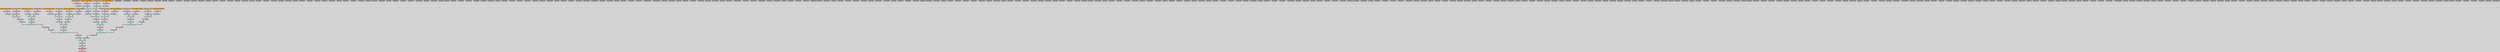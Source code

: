digraph {
graph [bgcolor=lightgray];
 node [style=filled, fontname="times-bold", penwidth=2];
 edge [penwidth=4]; 
 splines=ortho;
LS_w32_c0_r0_memport_Load_6 [shape="rectangle" width=0.5 fontsize=12 fillcolor="#D2B48C" pos="0,2.4!"]
LS_w32_c0_r0_memport_Load_6 -> LS_w32_c0_r0_memport_outPinA
LS_w32_c0_r0_memport_inPinA [shape="oval" width=0.1 fontsize=10 fillcolor="#A9A9A9" pos="0,4.8!"]
LS_w32_c0_r3_memport_inPinA [shape="oval" width=0.1 fontsize=10 fillcolor="#A9A9A9" pos="0,28.2!"]
pe_w32_c1_r2_alu_inPinB [shape="oval" width=0.1 fontsize=10 fillcolor="#A9A9A9" pos="7.5,18!"]
pe_w32_c7_r4_alu_inPinB [shape="oval" width=0.1 fontsize=10 fillcolor="#ADD8E6" pos="43.5,33.6!"]
pe_w32_c7_r4_alu_outPinA [shape="oval" width=0.1 fontsize=10 fillcolor="#FFB6C1" pos="42,31.2!"]
pe_w32_c1_r2_alu_outPinA [shape="oval" width=0.1 fontsize=10 fillcolor="#A9A9A9" pos="6,15.6!"]
pe_w32_c7_r5_const [shape="rectangle" width=0.5 fontsize=12 fillcolor="#A9A9A9" pos="42,43.8!"]
pe_w32_c7_r5_const_outPinA [shape="oval" width=0.1 fontsize=10 fillcolor="#A9A9A9" pos="42,42.6!"]
pe_w32_c7_r5_alu [shape="rectangle" width=0.5 fontsize=12 fillcolor="#A9A9A9" pos="42,40.2!"]
pe_w32_c7_r5_alu_inPinA [shape="oval" width=0.1 fontsize=10 fillcolor="#A9A9A9" pos="40.5,41.4!"]
pe_w32_c7_r5_alu_inPinB [shape="oval" width=0.1 fontsize=10 fillcolor="#A9A9A9" pos="43.5,41.4!"]
pe_w32_c7_r5_alu_outPinA [shape="oval" width=0.1 fontsize=10 fillcolor="#A9A9A9" pos="42,39!"]
pe_w32_c7_r6_const [shape="rectangle" width=0.5 fontsize=12 fillcolor="#A9A9A9" pos="42,51.6!"]
pe_w32_c7_r6_const_outPinA [shape="oval" width=0.1 fontsize=10 fillcolor="#A9A9A9" pos="42,50.4!"]
pe_w32_c7_r6_alu [shape="rectangle" width=0.5 fontsize=12 fillcolor="#A9A9A9" pos="42,48!"]
pe_w32_c7_r6_alu_inPinA [shape="oval" width=0.1 fontsize=10 fillcolor="#A9A9A9" pos="40.5,49.2!"]
pe_w32_c7_r6_alu_inPinB [shape="oval" width=0.1 fontsize=10 fillcolor="#A9A9A9" pos="43.5,49.2!"]
pe_w32_c7_r6_alu_outPinA [shape="oval" width=0.1 fontsize=10 fillcolor="#A9A9A9" pos="42,46.8!"]
pe_w32_c7_r7_const [shape="rectangle" width=0.5 fontsize=12 fillcolor="#A9A9A9" pos="42,59.4!"]
pe_w32_c7_r7_const_outPinA [shape="oval" width=0.1 fontsize=10 fillcolor="#A9A9A9" pos="42,58.2!"]
pe_w32_c7_r7_alu [shape="rectangle" width=0.5 fontsize=12 fillcolor="#A9A9A9" pos="42,55.8!"]
pe_w32_c7_r7_alu_inPinA [shape="oval" width=0.1 fontsize=10 fillcolor="#A9A9A9" pos="40.5,57!"]
pe_w32_c7_r7_alu_inPinB [shape="oval" width=0.1 fontsize=10 fillcolor="#A9A9A9" pos="43.5,57!"]
pe_w32_c7_r7_alu_outPinA [shape="oval" width=0.1 fontsize=10 fillcolor="#A9A9A9" pos="42,54.6!"]
pe_w32_c8_r0_const [shape="rectangle" width=0.5 fontsize=12 fillcolor="#A9A9A9" pos="48,4.8!"]
pe_w32_c8_r0_const_outPinA [shape="oval" width=0.1 fontsize=10 fillcolor="#A9A9A9" pos="48,3.6!"]
pe_w32_c8_r0_alu [shape="rectangle" width=0.5 fontsize=12 fillcolor="#A9A9A9" pos="48,1.2!"]
pe_w32_c8_r0_alu_inPinA [shape="oval" width=0.1 fontsize=10 fillcolor="#A9A9A9" pos="46.5,2.4!"]
pe_w32_c8_r0_alu_inPinB [shape="oval" width=0.1 fontsize=10 fillcolor="#A9A9A9" pos="49.5,2.4!"]
pe_w32_c8_r0_alu_outPinA [shape="oval" width=0.1 fontsize=10 fillcolor="#A9A9A9" pos="48,0!"]
pe_w32_c8_r1_const_Const_31_float32_3_00 [shape="rectangle" width=0.5 fontsize=12 fillcolor="#FFA500" pos="48,12.6!"]
pe_w32_c8_r1_const_Const_31_float32_3_00 -> pe_w32_c8_r1_const_outPinA
pe_w32_c8_r1_const_outPinA [shape="oval" width=0.1 fontsize=10 fillcolor="#FFB6C1" pos="48,11.4!"]
pe_w32_c8_r1_alu_FMUL_9 [shape="rectangle" width=0.5 fontsize=12 fillcolor="#AFEEEE" pos="48,9!"]
pe_w32_c8_r1_alu_FMUL_9 -> pe_w32_c8_r1_alu_outPinA
pe_w32_c8_r1_alu_inPinA -> pe_w32_c8_r1_alu_FMUL_9
pe_w32_c8_r1_alu_inPinB -> pe_w32_c8_r1_alu_FMUL_9
pe_w32_c8_r1_alu_inPinA [shape="oval" width=0.1 fontsize=10 fillcolor="#ADD8E6" pos="46.5,10.2!"]
pe_w32_c8_r1_alu_inPinB [shape="oval" width=0.1 fontsize=10 fillcolor="#ADD8E6" pos="49.5,10.2!"]
pe_w32_c8_r1_alu_outPinA [shape="oval" width=0.1 fontsize=10 fillcolor="#FFB6C1" pos="48,7.8!"]
LS_w32_c0_r3_memport_outPinA [shape="oval" width=0.1 fontsize=10 fillcolor="#FFB6C1" pos="0,23.4!"]
pe_w32_c8_r2_const [shape="rectangle" width=0.5 fontsize=12 fillcolor="#A9A9A9" pos="48,20.4!"]
pe_w32_c8_r2_const_outPinA [shape="oval" width=0.1 fontsize=10 fillcolor="#A9A9A9" pos="48,19.2!"]
pe_w32_c8_r2_alu [shape="rectangle" width=0.5 fontsize=12 fillcolor="#A9A9A9" pos="48,16.8!"]
pe_w32_c8_r2_alu_inPinA [shape="oval" width=0.1 fontsize=10 fillcolor="#A9A9A9" pos="46.5,18!"]
pe_w32_c8_r2_alu_inPinB [shape="oval" width=0.1 fontsize=10 fillcolor="#A9A9A9" pos="49.5,18!"]
pe_w32_c8_r2_alu_outPinA [shape="oval" width=0.1 fontsize=10 fillcolor="#A9A9A9" pos="48,15.6!"]
pe_w32_c8_r3_const_Const_33_float32_17_00 [shape="rectangle" width=0.5 fontsize=12 fillcolor="#FFA500" pos="48,28.2!"]
pe_w32_c8_r3_const_Const_33_float32_17_00 -> pe_w32_c8_r3_const_outPinA
pe_w32_c8_r3_const_outPinA [shape="oval" width=0.1 fontsize=10 fillcolor="#FFB6C1" pos="48,27!"]
pe_w32_c8_r3_alu_FMUL_16 [shape="rectangle" width=0.5 fontsize=12 fillcolor="#AFEEEE" pos="48,24.6!"]
pe_w32_c8_r3_alu_FMUL_16 -> pe_w32_c8_r3_alu_outPinA
pe_w32_c8_r3_alu_inPinA -> pe_w32_c8_r3_alu_FMUL_16
pe_w32_c8_r3_alu_inPinB -> pe_w32_c8_r3_alu_FMUL_16
pe_w32_c8_r3_alu_inPinA [shape="oval" width=0.1 fontsize=10 fillcolor="#ADD8E6" pos="46.5,25.8!"]
pe_w32_c8_r3_alu_inPinB [shape="oval" width=0.1 fontsize=10 fillcolor="#ADD8E6" pos="49.5,25.8!"]
pe_w32_c8_r3_alu_outPinA [shape="oval" width=0.1 fontsize=10 fillcolor="#FFB6C1" pos="48,23.4!"]
pe_w32_c1_r3_const [shape="rectangle" width=0.5 fontsize=12 fillcolor="#A9A9A9" pos="6,28.2!"]
pe_w32_c8_r4_const [shape="rectangle" width=0.5 fontsize=12 fillcolor="#A9A9A9" pos="48,36!"]
pe_w32_c8_r4_const_outPinA [shape="oval" width=0.1 fontsize=10 fillcolor="#A9A9A9" pos="48,34.8!"]
pe_w32_c8_r4_alu [shape="rectangle" width=0.5 fontsize=12 fillcolor="#A9A9A9" pos="48,32.4!"]
pe_w32_c8_r4_alu_inPinA [shape="oval" width=0.1 fontsize=10 fillcolor="#A9A9A9" pos="46.5,33.6!"]
pe_w32_c8_r4_alu_inPinB [shape="oval" width=0.1 fontsize=10 fillcolor="#A9A9A9" pos="49.5,33.6!"]
pe_w32_c8_r4_alu_outPinA [shape="oval" width=0.1 fontsize=10 fillcolor="#A9A9A9" pos="48,31.2!"]
pe_w32_c1_r3_const_outPinA [shape="oval" width=0.1 fontsize=10 fillcolor="#A9A9A9" pos="6,27!"]
pe_w32_c8_r5_const [shape="rectangle" width=0.5 fontsize=12 fillcolor="#A9A9A9" pos="48,43.8!"]
pe_w32_c8_r5_const_outPinA [shape="oval" width=0.1 fontsize=10 fillcolor="#A9A9A9" pos="48,42.6!"]
pe_w32_c1_r3_alu [shape="rectangle" width=0.5 fontsize=12 fillcolor="#A9A9A9" pos="6,24.6!"]
pe_w32_c8_r5_alu [shape="rectangle" width=0.5 fontsize=12 fillcolor="#A9A9A9" pos="48,40.2!"]
pe_w32_c8_r5_alu_inPinA [shape="oval" width=0.1 fontsize=10 fillcolor="#A9A9A9" pos="46.5,41.4!"]
pe_w32_c8_r5_alu_inPinB [shape="oval" width=0.1 fontsize=10 fillcolor="#A9A9A9" pos="49.5,41.4!"]
pe_w32_c8_r5_alu_outPinA [shape="oval" width=0.1 fontsize=10 fillcolor="#A9A9A9" pos="48,39!"]
pe_w32_c1_r3_alu_inPinA [shape="oval" width=0.1 fontsize=10 fillcolor="#A9A9A9" pos="4.5,25.8!"]
pe_w32_c8_r6_const [shape="rectangle" width=0.5 fontsize=12 fillcolor="#A9A9A9" pos="48,51.6!"]
pe_w32_c8_r6_const_outPinA [shape="oval" width=0.1 fontsize=10 fillcolor="#A9A9A9" pos="48,50.4!"]
pe_w32_c8_r6_alu [shape="rectangle" width=0.5 fontsize=12 fillcolor="#A9A9A9" pos="48,48!"]
pe_w32_c8_r6_alu_inPinA [shape="oval" width=0.1 fontsize=10 fillcolor="#A9A9A9" pos="46.5,49.2!"]
pe_w32_c1_r3_alu_inPinB [shape="oval" width=0.1 fontsize=10 fillcolor="#A9A9A9" pos="7.5,25.8!"]
pe_w32_c8_r6_alu_inPinB [shape="oval" width=0.1 fontsize=10 fillcolor="#A9A9A9" pos="49.5,49.2!"]
pe_w32_c8_r6_alu_outPinA [shape="oval" width=0.1 fontsize=10 fillcolor="#A9A9A9" pos="48,46.8!"]
pe_w32_c1_r3_alu_outPinA [shape="oval" width=0.1 fontsize=10 fillcolor="#A9A9A9" pos="6,23.4!"]
pe_w32_c8_r7_const [shape="rectangle" width=0.5 fontsize=12 fillcolor="#A9A9A9" pos="48,59.4!"]
pe_w32_c8_r7_const_outPinA [shape="oval" width=0.1 fontsize=10 fillcolor="#A9A9A9" pos="48,58.2!"]
pe_w32_c8_r7_alu [shape="rectangle" width=0.5 fontsize=12 fillcolor="#A9A9A9" pos="48,55.8!"]
pe_w32_c8_r7_alu_inPinA [shape="oval" width=0.1 fontsize=10 fillcolor="#A9A9A9" pos="46.5,57!"]
pe_w32_c8_r7_alu_inPinB [shape="oval" width=0.1 fontsize=10 fillcolor="#A9A9A9" pos="49.5,57!"]
pe_w32_c8_r7_alu_outPinA [shape="oval" width=0.1 fontsize=10 fillcolor="#A9A9A9" pos="48,54.6!"]
LS_w32_c0_r4_memport [shape="rectangle" width=0.5 fontsize=12 fillcolor="#A9A9A9" pos="0,33.6!"]
LS_w32_c0_r4_memport_inPinA [shape="oval" width=0.1 fontsize=10 fillcolor="#A9A9A9" pos="0,36!"]
pe_w32_c1_r4_const [shape="rectangle" width=0.5 fontsize=12 fillcolor="#A9A9A9" pos="6,36!"]
pe_w32_c1_r4_const_outPinA [shape="oval" width=0.1 fontsize=10 fillcolor="#A9A9A9" pos="6,34.8!"]
pe_w32_c1_r4_alu [shape="rectangle" width=0.5 fontsize=12 fillcolor="#A9A9A9" pos="6,32.4!"]
pe_w32_c1_r4_alu_inPinA [shape="oval" width=0.1 fontsize=10 fillcolor="#A9A9A9" pos="4.5,33.6!"]
pe_w32_c1_r4_alu_inPinB [shape="oval" width=0.1 fontsize=10 fillcolor="#A9A9A9" pos="7.5,33.6!"]
pe_w32_c1_r4_alu_outPinA [shape="oval" width=0.1 fontsize=10 fillcolor="#A9A9A9" pos="6,31.2!"]
LS_w32_c0_r4_memport_outPinA [shape="oval" width=0.1 fontsize=10 fillcolor="#A9A9A9" pos="0,31.2!"]
LS_w32_c0_r5_memport_Load_5 [shape="rectangle" width=0.5 fontsize=12 fillcolor="#D2B48C" pos="0,41.4!"]
LS_w32_c0_r5_memport_Load_5 -> LS_w32_c0_r5_memport_outPinA
pe_w32_c1_r5_const_Const_30_float32_11_00 [shape="rectangle" width=0.5 fontsize=12 fillcolor="#FFA500" pos="6,43.8!"]
pe_w32_c1_r5_const_Const_30_float32_11_00 -> pe_w32_c1_r5_const_outPinA
pe_w32_c1_r5_const_outPinA [shape="oval" width=0.1 fontsize=10 fillcolor="#FFB6C1" pos="6,42.6!"]
pe_w32_c1_r5_alu_FMUL_13 [shape="rectangle" width=0.5 fontsize=12 fillcolor="#AFEEEE" pos="6,40.2!"]
pe_w32_c1_r5_alu_FMUL_13 -> pe_w32_c1_r5_alu_outPinA
pe_w32_c1_r5_alu_inPinA -> pe_w32_c1_r5_alu_FMUL_13
pe_w32_c1_r5_alu_inPinB -> pe_w32_c1_r5_alu_FMUL_13
pe_w32_c1_r5_alu_inPinA [shape="oval" width=0.1 fontsize=10 fillcolor="#ADD8E6" pos="4.5,41.4!"]
pe_w32_c1_r5_alu_inPinB [shape="oval" width=0.1 fontsize=10 fillcolor="#ADD8E6" pos="7.5,41.4!"]
pe_w32_c1_r5_alu_outPinA [shape="oval" width=0.1 fontsize=10 fillcolor="#FFB6C1" pos="6,39!"]
LS_w32_c0_r5_memport_inPinA [shape="oval" width=0.1 fontsize=10 fillcolor="#A9A9A9" pos="0,43.8!"]
pe_w32_c1_r6_const [shape="rectangle" width=0.5 fontsize=12 fillcolor="#A9A9A9" pos="6,51.6!"]
pe_w32_c1_r6_const_outPinA [shape="oval" width=0.1 fontsize=10 fillcolor="#A9A9A9" pos="6,50.4!"]
LS_w32_c0_r5_memport_outPinA [shape="oval" width=0.1 fontsize=10 fillcolor="#FFB6C1" pos="0,39!"]
pe_w32_c1_r6_alu [shape="rectangle" width=0.5 fontsize=12 fillcolor="#A9A9A9" pos="6,48!"]
pe_w32_c1_r6_alu_inPinA [shape="oval" width=0.1 fontsize=10 fillcolor="#A9A9A9" pos="4.5,49.2!"]
pe_w32_c1_r6_alu_inPinB [shape="oval" width=0.1 fontsize=10 fillcolor="#A9A9A9" pos="7.5,49.2!"]
pe_w32_c1_r6_alu_outPinA [shape="oval" width=0.1 fontsize=10 fillcolor="#A9A9A9" pos="6,46.8!"]
LS_w32_c0_r6_memport_Load_2 [shape="rectangle" width=0.5 fontsize=12 fillcolor="#D2B48C" pos="0,49.2!"]
LS_w32_c0_r6_memport_Load_2 -> LS_w32_c0_r6_memport_outPinA
pe_w32_c1_r7_const [shape="rectangle" width=0.5 fontsize=12 fillcolor="#A9A9A9" pos="6,59.4!"]
pe_w32_c1_r7_const_outPinA [shape="oval" width=0.1 fontsize=10 fillcolor="#A9A9A9" pos="6,58.2!"]
pe_w32_c1_r7_alu [shape="rectangle" width=0.5 fontsize=12 fillcolor="#A9A9A9" pos="6,55.8!"]
pe_w32_c1_r7_alu_inPinA [shape="oval" width=0.1 fontsize=10 fillcolor="#A9A9A9" pos="4.5,57!"]
LS_w32_c0_r6_memport_inPinA [shape="oval" width=0.1 fontsize=10 fillcolor="#A9A9A9" pos="0,51.6!"]
pe_w32_c1_r7_alu_inPinB [shape="oval" width=0.1 fontsize=10 fillcolor="#A9A9A9" pos="7.5,57!"]
pe_w32_c1_r7_alu_outPinA [shape="oval" width=0.1 fontsize=10 fillcolor="#A9A9A9" pos="6,54.6!"]
LS_w32_c0_r0_memport_outPinA [shape="oval" width=0.1 fontsize=10 fillcolor="#FFB6C1" pos="0,0!"]
LS_w32_c0_r6_memport_outPinA [shape="oval" width=0.1 fontsize=10 fillcolor="#FFB6C1" pos="0,46.8!"]
pe_w32_c2_r0_const_Const_29_float32_9_00 [shape="rectangle" width=0.5 fontsize=12 fillcolor="#FFA500" pos="12,4.8!"]
pe_w32_c2_r0_const_Const_29_float32_9_00 -> pe_w32_c2_r0_const_outPinA
pe_w32_c2_r0_const_outPinA [shape="oval" width=0.1 fontsize=10 fillcolor="#FFB6C1" pos="12,3.6!"]
pe_w32_c2_r0_alu_FMUL_12 [shape="rectangle" width=0.5 fontsize=12 fillcolor="#AFEEEE" pos="12,1.2!"]
pe_w32_c2_r0_alu_FMUL_12 -> pe_w32_c2_r0_alu_outPinA
pe_w32_c2_r0_alu_inPinA -> pe_w32_c2_r0_alu_FMUL_12
pe_w32_c2_r0_alu_inPinB -> pe_w32_c2_r0_alu_FMUL_12
pe_w32_c2_r0_alu_inPinA [shape="oval" width=0.1 fontsize=10 fillcolor="#ADD8E6" pos="10.5,2.4!"]
pe_w32_c2_r0_alu_inPinB [shape="oval" width=0.1 fontsize=10 fillcolor="#ADD8E6" pos="13.5,2.4!"]
pe_w32_c2_r0_alu_outPinA [shape="oval" width=0.1 fontsize=10 fillcolor="#FFB6C1" pos="12,0!"]
LS_w32_c0_r7_memport_Load_0 [shape="rectangle" width=0.5 fontsize=12 fillcolor="#D2B48C" pos="0,57!"]
LS_w32_c0_r7_memport_Load_0 -> LS_w32_c0_r7_memport_outPinA
LS_w32_c0_r7_memport_inPinA [shape="oval" width=0.1 fontsize=10 fillcolor="#A9A9A9" pos="0,59.4!"]
pe_w32_c2_r1_const [shape="rectangle" width=0.5 fontsize=12 fillcolor="#A9A9A9" pos="12,12.6!"]
pe_w32_c2_r1_const_outPinA [shape="oval" width=0.1 fontsize=10 fillcolor="#A9A9A9" pos="12,11.4!"]
pe_w32_c2_r1_alu [shape="rectangle" width=0.5 fontsize=12 fillcolor="#A9A9A9" pos="12,9!"]
pe_w32_c2_r1_alu_inPinA [shape="oval" width=0.1 fontsize=10 fillcolor="#A9A9A9" pos="10.5,10.2!"]
pe_w32_c2_r1_alu_inPinB [shape="oval" width=0.1 fontsize=10 fillcolor="#A9A9A9" pos="13.5,10.2!"]
pe_w32_c2_r1_alu_outPinA [shape="oval" width=0.1 fontsize=10 fillcolor="#A9A9A9" pos="12,7.8!"]
LS_w32_c0_r7_memport_outPinA [shape="oval" width=0.1 fontsize=10 fillcolor="#FFB6C1" pos="0,54.6!"]
LS_w32_c9_r0_mem [shape="rectangle" width=0.5 fontsize=12 fillcolor="#A9A9A9" pos="54,2.4!"]
pe_w32_c2_r2_const [shape="rectangle" width=0.5 fontsize=12 fillcolor="#A9A9A9" pos="12,20.4!"]
pe_w32_c2_r2_const_outPinA [shape="oval" width=0.1 fontsize=10 fillcolor="#A9A9A9" pos="12,19.2!"]
pe_w32_c2_r2_alu [shape="rectangle" width=0.5 fontsize=12 fillcolor="#A9A9A9" pos="12,16.8!"]
pe_w32_c2_r2_alu_inPinA [shape="oval" width=0.1 fontsize=10 fillcolor="#A9A9A9" pos="10.5,18!"]
pe_w32_c2_r2_alu_inPinB [shape="oval" width=0.1 fontsize=10 fillcolor="#A9A9A9" pos="13.5,18!"]
pe_w32_c2_r2_alu_outPinA [shape="oval" width=0.1 fontsize=10 fillcolor="#A9A9A9" pos="12,15.6!"]
LS_w32_c9_r0_mem_inPinA [shape="oval" width=0.1 fontsize=10 fillcolor="#A9A9A9" pos="54,4.8!"]
pe_w32_c2_r3_const [shape="rectangle" width=0.5 fontsize=12 fillcolor="#A9A9A9" pos="12,28.2!"]
pe_w32_c2_r3_const_outPinA [shape="oval" width=0.1 fontsize=10 fillcolor="#A9A9A9" pos="12,27!"]
LS_w32_c9_r0_mem_outPinA [shape="oval" width=0.1 fontsize=10 fillcolor="#A9A9A9" pos="54,0!"]
pe_w32_c2_r3_alu [shape="rectangle" width=0.5 fontsize=12 fillcolor="#A9A9A9" pos="12,24.6!"]
pe_w32_c2_r3_alu_inPinA [shape="oval" width=0.1 fontsize=10 fillcolor="#A9A9A9" pos="10.5,25.8!"]
pe_w32_c2_r3_alu_inPinB [shape="oval" width=0.1 fontsize=10 fillcolor="#A9A9A9" pos="13.5,25.8!"]
pe_w32_c2_r3_alu_outPinA [shape="oval" width=0.1 fontsize=10 fillcolor="#A9A9A9" pos="12,23.4!"]
LS_w32_c9_r1_mem [shape="rectangle" width=0.5 fontsize=12 fillcolor="#A9A9A9" pos="54,10.2!"]
pe_w32_c2_r4_const [shape="rectangle" width=0.5 fontsize=12 fillcolor="#A9A9A9" pos="12,36!"]
pe_w32_c2_r4_const_outPinA [shape="oval" width=0.1 fontsize=10 fillcolor="#A9A9A9" pos="12,34.8!"]
pe_w32_c2_r4_alu [shape="rectangle" width=0.5 fontsize=12 fillcolor="#A9A9A9" pos="12,32.4!"]
pe_w32_c2_r4_alu_inPinA [shape="oval" width=0.1 fontsize=10 fillcolor="#A9A9A9" pos="10.5,33.6!"]
LS_w32_c9_r1_mem_inPinA [shape="oval" width=0.1 fontsize=10 fillcolor="#A9A9A9" pos="54,12.6!"]
pe_w32_c2_r4_alu_inPinB [shape="oval" width=0.1 fontsize=10 fillcolor="#A9A9A9" pos="13.5,33.6!"]
pe_w32_c2_r4_alu_outPinA [shape="oval" width=0.1 fontsize=10 fillcolor="#A9A9A9" pos="12,31.2!"]
LS_w32_c9_r1_mem_outPinA [shape="oval" width=0.1 fontsize=10 fillcolor="#A9A9A9" pos="54,7.8!"]
pe_w32_c2_r5_const [shape="rectangle" width=0.5 fontsize=12 fillcolor="#A9A9A9" pos="12,43.8!"]
pe_w32_c2_r5_const_outPinA [shape="oval" width=0.1 fontsize=10 fillcolor="#A9A9A9" pos="12,42.6!"]
pe_w32_c2_r5_alu [shape="rectangle" width=0.5 fontsize=12 fillcolor="#A9A9A9" pos="12,40.2!"]
pe_w32_c2_r5_alu_inPinA [shape="oval" width=0.1 fontsize=10 fillcolor="#A9A9A9" pos="10.5,41.4!"]
pe_w32_c2_r5_alu_inPinB [shape="oval" width=0.1 fontsize=10 fillcolor="#A9A9A9" pos="13.5,41.4!"]
pe_w32_c2_r5_alu_outPinA [shape="oval" width=0.1 fontsize=10 fillcolor="#A9A9A9" pos="12,39!"]
LS_w32_c0_r1_memport_Load_3 [shape="rectangle" width=0.5 fontsize=12 fillcolor="#D2B48C" pos="0,10.2!"]
LS_w32_c0_r1_memport_Load_3 -> LS_w32_c0_r1_memport_outPinA
LS_w32_c9_r2_mem_Load_4 [shape="rectangle" width=0.5 fontsize=12 fillcolor="#D2B48C" pos="54,18!"]
LS_w32_c9_r2_mem_Load_4 -> LS_w32_c9_r2_mem_outPinA
LS_w32_c9_r2_mem_inPinA [shape="oval" width=0.1 fontsize=10 fillcolor="#A9A9A9" pos="54,20.4!"]
pe_w32_c2_r6_const [shape="rectangle" width=0.5 fontsize=12 fillcolor="#A9A9A9" pos="12,51.6!"]
pe_w32_c2_r6_const_outPinA [shape="oval" width=0.1 fontsize=10 fillcolor="#A9A9A9" pos="12,50.4!"]
pe_w32_c2_r6_alu [shape="rectangle" width=0.5 fontsize=12 fillcolor="#A9A9A9" pos="12,48!"]
pe_w32_c2_r6_alu_inPinA [shape="oval" width=0.1 fontsize=10 fillcolor="#A9A9A9" pos="10.5,49.2!"]
pe_w32_c2_r6_alu_inPinB [shape="oval" width=0.1 fontsize=10 fillcolor="#A9A9A9" pos="13.5,49.2!"]
pe_w32_c2_r6_alu_outPinA [shape="oval" width=0.1 fontsize=10 fillcolor="#A9A9A9" pos="12,46.8!"]
LS_w32_c9_r2_mem_outPinA [shape="oval" width=0.1 fontsize=10 fillcolor="#FFB6C1" pos="54,15.6!"]
LS_w32_c9_r3_mem [shape="rectangle" width=0.5 fontsize=12 fillcolor="#A9A9A9" pos="54,25.8!"]
pe_w32_c2_r7_const [shape="rectangle" width=0.5 fontsize=12 fillcolor="#A9A9A9" pos="12,59.4!"]
pe_w32_c2_r7_const_outPinA [shape="oval" width=0.1 fontsize=10 fillcolor="#A9A9A9" pos="12,58.2!"]
pe_w32_c2_r7_alu [shape="rectangle" width=0.5 fontsize=12 fillcolor="#A9A9A9" pos="12,55.8!"]
pe_w32_c2_r7_alu_inPinA [shape="oval" width=0.1 fontsize=10 fillcolor="#A9A9A9" pos="10.5,57!"]
pe_w32_c2_r7_alu_inPinB [shape="oval" width=0.1 fontsize=10 fillcolor="#A9A9A9" pos="13.5,57!"]
pe_w32_c2_r7_alu_outPinA [shape="oval" width=0.1 fontsize=10 fillcolor="#A9A9A9" pos="12,54.6!"]
LS_w32_c9_r3_mem_inPinA [shape="oval" width=0.1 fontsize=10 fillcolor="#A9A9A9" pos="54,28.2!"]
pe_w32_c3_r0_const [shape="rectangle" width=0.5 fontsize=12 fillcolor="#A9A9A9" pos="18,4.8!"]
pe_w32_c3_r0_const_outPinA [shape="oval" width=0.1 fontsize=10 fillcolor="#A9A9A9" pos="18,3.6!"]
LS_w32_c9_r3_mem_outPinA [shape="oval" width=0.1 fontsize=10 fillcolor="#A9A9A9" pos="54,23.4!"]
pe_w32_c3_r0_alu [shape="rectangle" width=0.5 fontsize=12 fillcolor="#A9A9A9" pos="18,1.2!"]
pe_w32_c3_r0_alu_inPinA [shape="oval" width=0.1 fontsize=10 fillcolor="#A9A9A9" pos="16.5,2.4!"]
pe_w32_c3_r0_alu_inPinB [shape="oval" width=0.1 fontsize=10 fillcolor="#A9A9A9" pos="19.5,2.4!"]
pe_w32_c3_r0_alu_outPinA [shape="oval" width=0.1 fontsize=10 fillcolor="#A9A9A9" pos="18,0!"]
LS_w32_c9_r4_mem_Load_8 [shape="rectangle" width=0.5 fontsize=12 fillcolor="#D2B48C" pos="54,33.6!"]
LS_w32_c9_r4_mem_Load_8 -> LS_w32_c9_r4_mem_outPinA
pe_w32_c3_r1_const [shape="rectangle" width=0.5 fontsize=12 fillcolor="#A9A9A9" pos="18,12.6!"]
pe_w32_c3_r1_const_outPinA [shape="oval" width=0.1 fontsize=10 fillcolor="#A9A9A9" pos="18,11.4!"]
pe_w32_c3_r1_alu [shape="rectangle" width=0.5 fontsize=12 fillcolor="#A9A9A9" pos="18,9!"]
pe_w32_c3_r1_alu_inPinA [shape="oval" width=0.1 fontsize=10 fillcolor="#A9A9A9" pos="16.5,10.2!"]
LS_w32_c9_r4_mem_inPinA [shape="oval" width=0.1 fontsize=10 fillcolor="#A9A9A9" pos="54,36!"]
pe_w32_c3_r1_alu_inPinB [shape="oval" width=0.1 fontsize=10 fillcolor="#A9A9A9" pos="19.5,10.2!"]
pe_w32_c3_r1_alu_outPinA [shape="oval" width=0.1 fontsize=10 fillcolor="#A9A9A9" pos="18,7.8!"]
LS_w32_c9_r4_mem_outPinA [shape="oval" width=0.1 fontsize=10 fillcolor="#FFB6C1" pos="54,31.2!"]
pe_w32_c3_r2_const [shape="rectangle" width=0.5 fontsize=12 fillcolor="#A9A9A9" pos="18,20.4!"]
pe_w32_c3_r2_const_outPinA [shape="oval" width=0.1 fontsize=10 fillcolor="#A9A9A9" pos="18,19.2!"]
pe_w32_c3_r2_alu [shape="rectangle" width=0.5 fontsize=12 fillcolor="#A9A9A9" pos="18,16.8!"]
pe_w32_c3_r2_alu_inPinA [shape="oval" width=0.1 fontsize=10 fillcolor="#A9A9A9" pos="16.5,18!"]
pe_w32_c3_r2_alu_inPinB [shape="oval" width=0.1 fontsize=10 fillcolor="#A9A9A9" pos="19.5,18!"]
pe_w32_c3_r2_alu_outPinA [shape="oval" width=0.1 fontsize=10 fillcolor="#A9A9A9" pos="18,15.6!"]
LS_w32_c9_r5_mem_Store_26 [shape="rectangle" width=0.5 fontsize=12 fillcolor="#D2B48C" pos="54,41.4!"]
LS_w32_c9_r5_mem_Store_26 -> LS_w32_c9_r5_mem_outPinA
LS_w32_c9_r5_mem_inPinA -> LS_w32_c9_r5_mem_Store_26
LS_w32_c0_r1_memport_inPinA [shape="oval" width=0.1 fontsize=10 fillcolor="#A9A9A9" pos="0,12.6!"]
LS_w32_c9_r5_mem_inPinA [shape="oval" width=0.1 fontsize=10 fillcolor="#ADD8E6" pos="54,43.8!"]
pe_w32_c3_r3_const_Const_32_float32_15_00 [shape="rectangle" width=0.5 fontsize=12 fillcolor="#FFA500" pos="18,28.2!"]
pe_w32_c3_r3_const_Const_32_float32_15_00 -> pe_w32_c3_r3_const_outPinA
pe_w32_c3_r3_const_outPinA [shape="oval" width=0.1 fontsize=10 fillcolor="#FFB6C1" pos="18,27!"]
pe_w32_c3_r3_alu_FMUL_15 [shape="rectangle" width=0.5 fontsize=12 fillcolor="#AFEEEE" pos="18,24.6!"]
pe_w32_c3_r3_alu_FMUL_15 -> pe_w32_c3_r3_alu_outPinA
pe_w32_c3_r3_alu_inPinA -> pe_w32_c3_r3_alu_FMUL_15
pe_w32_c3_r3_alu_inPinB -> pe_w32_c3_r3_alu_FMUL_15
pe_w32_c3_r3_alu_inPinA [shape="oval" width=0.1 fontsize=10 fillcolor="#ADD8E6" pos="16.5,25.8!"]
pe_w32_c3_r3_alu_inPinB [shape="oval" width=0.1 fontsize=10 fillcolor="#ADD8E6" pos="19.5,25.8!"]
pe_w32_c3_r3_alu_outPinA [shape="oval" width=0.1 fontsize=10 fillcolor="#FFB6C1" pos="18,23.4!"]
LS_w32_c9_r5_mem_outPinA [shape="oval" width=0.1 fontsize=10 fillcolor="#FFB6C1" pos="54,39!"]
LS_w32_c9_r6_mem_Load_7 [shape="rectangle" width=0.5 fontsize=12 fillcolor="#D2B48C" pos="54,49.2!"]
LS_w32_c9_r6_mem_Load_7 -> LS_w32_c9_r6_mem_outPinA
pe_w32_c3_r4_const [shape="rectangle" width=0.5 fontsize=12 fillcolor="#A9A9A9" pos="18,36!"]
pe_w32_c3_r4_const_outPinA [shape="oval" width=0.1 fontsize=10 fillcolor="#A9A9A9" pos="18,34.8!"]
pe_w32_c3_r4_alu [shape="rectangle" width=0.5 fontsize=12 fillcolor="#A9A9A9" pos="18,32.4!"]
pe_w32_c3_r4_alu_inPinA [shape="oval" width=0.1 fontsize=10 fillcolor="#A9A9A9" pos="16.5,33.6!"]
pe_w32_c3_r4_alu_inPinB [shape="oval" width=0.1 fontsize=10 fillcolor="#A9A9A9" pos="19.5,33.6!"]
pe_w32_c3_r4_alu_outPinA [shape="oval" width=0.1 fontsize=10 fillcolor="#A9A9A9" pos="18,31.2!"]
LS_w32_c9_r6_mem_inPinA [shape="oval" width=0.1 fontsize=10 fillcolor="#A9A9A9" pos="54,51.6!"]
pe_w32_c3_r5_const_Const_35_float32_19_00 [shape="rectangle" width=0.5 fontsize=12 fillcolor="#FFA500" pos="18,43.8!"]
pe_w32_c3_r5_const_Const_35_float32_19_00 -> pe_w32_c3_r5_const_outPinA
pe_w32_c3_r5_const_outPinA [shape="oval" width=0.1 fontsize=10 fillcolor="#FFB6C1" pos="18,42.6!"]
LS_w32_c9_r6_mem_outPinA [shape="oval" width=0.1 fontsize=10 fillcolor="#FFB6C1" pos="54,46.8!"]
pe_w32_c3_r5_alu_FMUL_17 [shape="rectangle" width=0.5 fontsize=12 fillcolor="#AFEEEE" pos="18,40.2!"]
pe_w32_c3_r5_alu_FMUL_17 -> pe_w32_c3_r5_alu_outPinA
pe_w32_c3_r5_alu_inPinA -> pe_w32_c3_r5_alu_FMUL_17
pe_w32_c3_r5_alu_inPinB -> pe_w32_c3_r5_alu_FMUL_17
pe_w32_c3_r5_alu_inPinA [shape="oval" width=0.1 fontsize=10 fillcolor="#ADD8E6" pos="16.5,41.4!"]
pe_w32_c3_r5_alu_inPinB [shape="oval" width=0.1 fontsize=10 fillcolor="#ADD8E6" pos="19.5,41.4!"]
pe_w32_c3_r5_alu_outPinA [shape="oval" width=0.1 fontsize=10 fillcolor="#FFB6C1" pos="18,39!"]
LS_w32_c9_r7_mem [shape="rectangle" width=0.5 fontsize=12 fillcolor="#A9A9A9" pos="54,57!"]
pe_w32_c3_r6_const [shape="rectangle" width=0.5 fontsize=12 fillcolor="#A9A9A9" pos="18,51.6!"]
pe_w32_c3_r6_const_outPinA [shape="oval" width=0.1 fontsize=10 fillcolor="#A9A9A9" pos="18,50.4!"]
pe_w32_c3_r6_alu [shape="rectangle" width=0.5 fontsize=12 fillcolor="#A9A9A9" pos="18,48!"]
pe_w32_c3_r6_alu_inPinA [shape="oval" width=0.1 fontsize=10 fillcolor="#A9A9A9" pos="16.5,49.2!"]
LS_w32_c9_r7_mem_inPinA [shape="oval" width=0.1 fontsize=10 fillcolor="#A9A9A9" pos="54,59.4!"]
pe_w32_c3_r6_alu_inPinB [shape="oval" width=0.1 fontsize=10 fillcolor="#A9A9A9" pos="19.5,49.2!"]
pe_w32_c3_r6_alu_outPinA [shape="oval" width=0.1 fontsize=10 fillcolor="#A9A9A9" pos="18,46.8!"]
LS_w32_c9_r7_mem_outPinA [shape="oval" width=0.1 fontsize=10 fillcolor="#A9A9A9" pos="54,54.6!"]
pe_w32_c3_r7_const [shape="rectangle" width=0.5 fontsize=12 fillcolor="#A9A9A9" pos="18,59.4!"]
pe_w32_c3_r7_const_outPinA [shape="oval" width=0.1 fontsize=10 fillcolor="#A9A9A9" pos="18,58.2!"]
pe_w32_c3_r7_alu [shape="rectangle" width=0.5 fontsize=12 fillcolor="#A9A9A9" pos="18,55.8!"]
pe_w32_c3_r7_alu_inPinA [shape="oval" width=0.1 fontsize=10 fillcolor="#A9A9A9" pos="16.5,57!"]
pe_w32_c3_r7_alu_inPinB [shape="oval" width=0.1 fontsize=10 fillcolor="#A9A9A9" pos="19.5,57!"]
pe_w32_c3_r7_alu_outPinA [shape="oval" width=0.1 fontsize=10 fillcolor="#A9A9A9" pos="18,54.6!"]
pe_w32_c4_r0_const [shape="rectangle" width=0.5 fontsize=12 fillcolor="#A9A9A9" pos="24,4.8!"]
pe_w32_c4_r0_const_outPinA [shape="oval" width=0.1 fontsize=10 fillcolor="#A9A9A9" pos="24,3.6!"]
pe_w32_c4_r0_alu [shape="rectangle" width=0.5 fontsize=12 fillcolor="#A9A9A9" pos="24,1.2!"]
pe_w32_c4_r0_alu_inPinA [shape="oval" width=0.1 fontsize=10 fillcolor="#A9A9A9" pos="22.5,2.4!"]
pe_w32_c4_r0_alu_inPinB [shape="oval" width=0.1 fontsize=10 fillcolor="#A9A9A9" pos="25.5,2.4!"]
pe_w32_c4_r0_alu_outPinA [shape="oval" width=0.1 fontsize=10 fillcolor="#A9A9A9" pos="24,0!"]
LS_w32_c0_r1_memport_outPinA [shape="oval" width=0.1 fontsize=10 fillcolor="#FFB6C1" pos="0,7.8!"]
pe_w32_c4_r1_const [shape="rectangle" width=0.5 fontsize=12 fillcolor="#A9A9A9" pos="24,12.6!"]
pe_w32_c4_r1_const_outPinA [shape="oval" width=0.1 fontsize=10 fillcolor="#A9A9A9" pos="24,11.4!"]
pe_w32_c4_r1_alu [shape="rectangle" width=0.5 fontsize=12 fillcolor="#A9A9A9" pos="24,9!"]
pe_w32_c4_r1_alu_inPinA [shape="oval" width=0.1 fontsize=10 fillcolor="#A9A9A9" pos="22.5,10.2!"]
pe_w32_c4_r1_alu_inPinB [shape="oval" width=0.1 fontsize=10 fillcolor="#A9A9A9" pos="25.5,10.2!"]
pe_w32_c4_r1_alu_outPinA [shape="oval" width=0.1 fontsize=10 fillcolor="#A9A9A9" pos="24,7.8!"]
pe_w32_c4_r2_const [shape="rectangle" width=0.5 fontsize=12 fillcolor="#A9A9A9" pos="24,20.4!"]
pe_w32_c4_r2_const_outPinA [shape="oval" width=0.1 fontsize=10 fillcolor="#A9A9A9" pos="24,19.2!"]
pe_w32_c4_r2_alu [shape="rectangle" width=0.5 fontsize=12 fillcolor="#A9A9A9" pos="24,16.8!"]
pe_w32_c4_r2_alu_inPinA [shape="oval" width=0.1 fontsize=10 fillcolor="#A9A9A9" pos="22.5,18!"]
pe_w32_c4_r2_alu_inPinB [shape="oval" width=0.1 fontsize=10 fillcolor="#A9A9A9" pos="25.5,18!"]
pe_w32_c4_r2_alu_outPinA [shape="oval" width=0.1 fontsize=10 fillcolor="#A9A9A9" pos="24,15.6!"]
pe_w32_c4_r3_const [shape="rectangle" width=0.5 fontsize=12 fillcolor="#A9A9A9" pos="24,28.2!"]
pe_w32_c4_r3_const_outPinA [shape="oval" width=0.1 fontsize=10 fillcolor="#A9A9A9" pos="24,27!"]
pe_w32_c4_r3_alu_FADD_20 [shape="rectangle" width=0.5 fontsize=12 fillcolor="#AFEEEE" pos="24,24.6!"]
pe_w32_c4_r3_alu_FADD_20 -> pe_w32_c4_r3_alu_outPinA
pe_w32_c4_r3_alu_inPinA -> pe_w32_c4_r3_alu_FADD_20
pe_w32_c4_r3_alu_inPinB -> pe_w32_c4_r3_alu_FADD_20
pe_w32_c4_r3_alu_inPinA [shape="oval" width=0.1 fontsize=10 fillcolor="#ADD8E6" pos="22.5,25.8!"]
pe_w32_c4_r3_alu_inPinB [shape="oval" width=0.1 fontsize=10 fillcolor="#ADD8E6" pos="25.5,25.8!"]
pe_w32_c4_r3_alu_outPinA [shape="oval" width=0.1 fontsize=10 fillcolor="#FFB6C1" pos="24,23.4!"]
pe_w32_c4_r4_const [shape="rectangle" width=0.5 fontsize=12 fillcolor="#A9A9A9" pos="24,36!"]
pe_w32_c4_r4_const_outPinA [shape="oval" width=0.1 fontsize=10 fillcolor="#A9A9A9" pos="24,34.8!"]
pe_w32_c4_r4_alu_FADD_24 [shape="rectangle" width=0.5 fontsize=12 fillcolor="#AFEEEE" pos="24,32.4!"]
pe_w32_c4_r4_alu_FADD_24 -> pe_w32_c4_r4_alu_outPinA
pe_w32_c4_r4_alu_inPinA -> pe_w32_c4_r4_alu_FADD_24
pe_w32_c4_r4_alu_inPinB -> pe_w32_c4_r4_alu_FADD_24
pe_w32_c4_r4_alu_inPinA [shape="oval" width=0.1 fontsize=10 fillcolor="#ADD8E6" pos="22.5,33.6!"]
pe_w32_c4_r4_alu_inPinB [shape="oval" width=0.1 fontsize=10 fillcolor="#ADD8E6" pos="25.5,33.6!"]
pe_w32_c4_r4_alu_outPinA [shape="oval" width=0.1 fontsize=10 fillcolor="#FFB6C1" pos="24,31.2!"]
pe_w32_c4_r5_const [shape="rectangle" width=0.5 fontsize=12 fillcolor="#A9A9A9" pos="24,43.8!"]
pe_w32_c4_r5_const_outPinA [shape="oval" width=0.1 fontsize=10 fillcolor="#A9A9A9" pos="24,42.6!"]
pe_w32_c4_r5_alu [shape="rectangle" width=0.5 fontsize=12 fillcolor="#A9A9A9" pos="24,40.2!"]
pe_w32_c4_r5_alu_inPinA [shape="oval" width=0.1 fontsize=10 fillcolor="#A9A9A9" pos="22.5,41.4!"]
pe_w32_c4_r5_alu_inPinB [shape="oval" width=0.1 fontsize=10 fillcolor="#A9A9A9" pos="25.5,41.4!"]
pe_w32_c4_r5_alu_outPinA [shape="oval" width=0.1 fontsize=10 fillcolor="#A9A9A9" pos="24,39!"]
LS_w32_c0_r2_memport [shape="rectangle" width=0.5 fontsize=12 fillcolor="#A9A9A9" pos="0,18!"]
pe_w32_c1_r0_const [shape="rectangle" width=0.5 fontsize=12 fillcolor="#A9A9A9" pos="6,4.8!"]
pe_w32_c4_r6_const [shape="rectangle" width=0.5 fontsize=12 fillcolor="#A9A9A9" pos="24,51.6!"]
pe_w32_c4_r6_const_outPinA [shape="oval" width=0.1 fontsize=10 fillcolor="#A9A9A9" pos="24,50.4!"]
pe_w32_c4_r6_alu [shape="rectangle" width=0.5 fontsize=12 fillcolor="#A9A9A9" pos="24,48!"]
pe_w32_c4_r6_alu_inPinA [shape="oval" width=0.1 fontsize=10 fillcolor="#A9A9A9" pos="22.5,49.2!"]
pe_w32_c4_r6_alu_inPinB [shape="oval" width=0.1 fontsize=10 fillcolor="#A9A9A9" pos="25.5,49.2!"]
pe_w32_c4_r6_alu_outPinA [shape="oval" width=0.1 fontsize=10 fillcolor="#A9A9A9" pos="24,46.8!"]
pe_w32_c1_r0_const_outPinA [shape="oval" width=0.1 fontsize=10 fillcolor="#A9A9A9" pos="6,3.6!"]
pe_w32_c4_r7_const [shape="rectangle" width=0.5 fontsize=12 fillcolor="#A9A9A9" pos="24,59.4!"]
pe_w32_c4_r7_const_outPinA [shape="oval" width=0.1 fontsize=10 fillcolor="#A9A9A9" pos="24,58.2!"]
pe_w32_c1_r0_alu [shape="rectangle" width=0.5 fontsize=12 fillcolor="#A9A9A9" pos="6,1.2!"]
pe_w32_c4_r7_alu [shape="rectangle" width=0.5 fontsize=12 fillcolor="#A9A9A9" pos="24,55.8!"]
pe_w32_c4_r7_alu_inPinA [shape="oval" width=0.1 fontsize=10 fillcolor="#A9A9A9" pos="22.5,57!"]
pe_w32_c4_r7_alu_inPinB [shape="oval" width=0.1 fontsize=10 fillcolor="#A9A9A9" pos="25.5,57!"]
pe_w32_c4_r7_alu_outPinA [shape="oval" width=0.1 fontsize=10 fillcolor="#A9A9A9" pos="24,54.6!"]
pe_w32_c1_r0_alu_inPinA [shape="oval" width=0.1 fontsize=10 fillcolor="#A9A9A9" pos="4.5,2.4!"]
pe_w32_c5_r0_const [shape="rectangle" width=0.5 fontsize=12 fillcolor="#A9A9A9" pos="30,4.8!"]
pe_w32_c5_r0_const_outPinA [shape="oval" width=0.1 fontsize=10 fillcolor="#A9A9A9" pos="30,3.6!"]
pe_w32_c5_r0_alu [shape="rectangle" width=0.5 fontsize=12 fillcolor="#A9A9A9" pos="30,1.2!"]
pe_w32_c5_r0_alu_inPinA [shape="oval" width=0.1 fontsize=10 fillcolor="#A9A9A9" pos="28.5,2.4!"]
pe_w32_c1_r0_alu_inPinB [shape="oval" width=0.1 fontsize=10 fillcolor="#A9A9A9" pos="7.5,2.4!"]
pe_w32_c5_r0_alu_inPinB [shape="oval" width=0.1 fontsize=10 fillcolor="#A9A9A9" pos="31.5,2.4!"]
pe_w32_c5_r0_alu_outPinA [shape="oval" width=0.1 fontsize=10 fillcolor="#A9A9A9" pos="30,0!"]
pe_w32_c1_r0_alu_outPinA [shape="oval" width=0.1 fontsize=10 fillcolor="#A9A9A9" pos="6,0!"]
pe_w32_c5_r1_const [shape="rectangle" width=0.5 fontsize=12 fillcolor="#A9A9A9" pos="30,12.6!"]
pe_w32_c5_r1_const_outPinA [shape="oval" width=0.1 fontsize=10 fillcolor="#A9A9A9" pos="30,11.4!"]
pe_w32_c5_r1_alu [shape="rectangle" width=0.5 fontsize=12 fillcolor="#A9A9A9" pos="30,9!"]
pe_w32_c5_r1_alu_inPinA [shape="oval" width=0.1 fontsize=10 fillcolor="#A9A9A9" pos="28.5,10.2!"]
pe_w32_c5_r1_alu_inPinB [shape="oval" width=0.1 fontsize=10 fillcolor="#A9A9A9" pos="31.5,10.2!"]
pe_w32_c5_r1_alu_outPinA [shape="oval" width=0.1 fontsize=10 fillcolor="#A9A9A9" pos="30,7.8!"]
pe_w32_c5_r2_const_Const_27_float32_5_00 [shape="rectangle" width=0.5 fontsize=12 fillcolor="#FFA500" pos="30,20.4!"]
pe_w32_c5_r2_const_Const_27_float32_5_00 -> pe_w32_c5_r2_const_outPinA
pe_w32_c5_r2_const_outPinA [shape="oval" width=0.1 fontsize=10 fillcolor="#FFB6C1" pos="30,19.2!"]
pe_w32_c5_r2_alu_FMUL_10 [shape="rectangle" width=0.5 fontsize=12 fillcolor="#AFEEEE" pos="30,16.8!"]
pe_w32_c5_r2_alu_FMUL_10 -> pe_w32_c5_r2_alu_outPinA
pe_w32_c5_r2_alu_inPinA -> pe_w32_c5_r2_alu_FMUL_10
pe_w32_c5_r2_alu_inPinB -> pe_w32_c5_r2_alu_FMUL_10
pe_w32_c5_r2_alu_inPinA [shape="oval" width=0.1 fontsize=10 fillcolor="#ADD8E6" pos="28.5,18!"]
pe_w32_c5_r2_alu_inPinB [shape="oval" width=0.1 fontsize=10 fillcolor="#ADD8E6" pos="31.5,18!"]
pe_w32_c5_r2_alu_outPinA [shape="oval" width=0.1 fontsize=10 fillcolor="#FFB6C1" pos="30,15.6!"]
pe_w32_c5_r3_const [shape="rectangle" width=0.5 fontsize=12 fillcolor="#A9A9A9" pos="30,28.2!"]
pe_w32_c5_r3_const_outPinA [shape="oval" width=0.1 fontsize=10 fillcolor="#A9A9A9" pos="30,27!"]
pe_w32_c5_r3_alu_FADD_22 [shape="rectangle" width=0.5 fontsize=12 fillcolor="#AFEEEE" pos="30,24.6!"]
pe_w32_c5_r3_alu_FADD_22 -> pe_w32_c5_r3_alu_outPinA
pe_w32_c5_r3_alu_inPinA -> pe_w32_c5_r3_alu_FADD_22
pe_w32_c5_r3_alu_inPinB -> pe_w32_c5_r3_alu_FADD_22
pe_w32_c5_r3_alu_inPinA [shape="oval" width=0.1 fontsize=10 fillcolor="#ADD8E6" pos="28.5,25.8!"]
pe_w32_c5_r3_alu_inPinB [shape="oval" width=0.1 fontsize=10 fillcolor="#ADD8E6" pos="31.5,25.8!"]
pe_w32_c5_r3_alu_outPinA [shape="oval" width=0.1 fontsize=10 fillcolor="#FFB6C1" pos="30,23.4!"]
LS_w32_c0_r2_memport_inPinA [shape="oval" width=0.1 fontsize=10 fillcolor="#A9A9A9" pos="0,20.4!"]
pe_w32_c5_r4_const [shape="rectangle" width=0.5 fontsize=12 fillcolor="#A9A9A9" pos="30,36!"]
pe_w32_c5_r4_const_outPinA [shape="oval" width=0.1 fontsize=10 fillcolor="#A9A9A9" pos="30,34.8!"]
pe_w32_c5_r4_alu [shape="rectangle" width=0.5 fontsize=12 fillcolor="#A9A9A9" pos="30,32.4!"]
pe_w32_c5_r4_alu_inPinA [shape="oval" width=0.1 fontsize=10 fillcolor="#A9A9A9" pos="28.5,33.6!"]
pe_w32_c5_r4_alu_inPinB [shape="oval" width=0.1 fontsize=10 fillcolor="#A9A9A9" pos="31.5,33.6!"]
pe_w32_c5_r4_alu_outPinA [shape="oval" width=0.1 fontsize=10 fillcolor="#A9A9A9" pos="30,31.2!"]
pe_w32_c5_r5_const [shape="rectangle" width=0.5 fontsize=12 fillcolor="#A9A9A9" pos="30,43.8!"]
pe_w32_c5_r5_const_outPinA [shape="oval" width=0.1 fontsize=10 fillcolor="#A9A9A9" pos="30,42.6!"]
pe_w32_c5_r5_alu_FADD_18 [shape="rectangle" width=0.5 fontsize=12 fillcolor="#AFEEEE" pos="30,40.2!"]
pe_w32_c5_r5_alu_FADD_18 -> pe_w32_c5_r5_alu_outPinA
pe_w32_c5_r5_alu_inPinA -> pe_w32_c5_r5_alu_FADD_18
pe_w32_c5_r5_alu_inPinB -> pe_w32_c5_r5_alu_FADD_18
pe_w32_c5_r5_alu_inPinA [shape="oval" width=0.1 fontsize=10 fillcolor="#ADD8E6" pos="28.5,41.4!"]
pe_w32_c5_r5_alu_inPinB [shape="oval" width=0.1 fontsize=10 fillcolor="#ADD8E6" pos="31.5,41.4!"]
pe_w32_c5_r5_alu_outPinA [shape="oval" width=0.1 fontsize=10 fillcolor="#FFB6C1" pos="30,39!"]
pe_w32_c5_r6_const [shape="rectangle" width=0.5 fontsize=12 fillcolor="#A9A9A9" pos="30,51.6!"]
pe_w32_c5_r6_const_outPinA [shape="oval" width=0.1 fontsize=10 fillcolor="#A9A9A9" pos="30,50.4!"]
pe_w32_c5_r6_alu [shape="rectangle" width=0.5 fontsize=12 fillcolor="#A9A9A9" pos="30,48!"]
pe_w32_c5_r6_alu_inPinA [shape="oval" width=0.1 fontsize=10 fillcolor="#A9A9A9" pos="28.5,49.2!"]
pe_w32_c5_r6_alu_inPinB [shape="oval" width=0.1 fontsize=10 fillcolor="#A9A9A9" pos="31.5,49.2!"]
pe_w32_c5_r6_alu_outPinA [shape="oval" width=0.1 fontsize=10 fillcolor="#A9A9A9" pos="30,46.8!"]
pe_w32_c5_r7_const [shape="rectangle" width=0.5 fontsize=12 fillcolor="#A9A9A9" pos="30,59.4!"]
pe_w32_c5_r7_const_outPinA [shape="oval" width=0.1 fontsize=10 fillcolor="#A9A9A9" pos="30,58.2!"]
pe_w32_c5_r7_alu [shape="rectangle" width=0.5 fontsize=12 fillcolor="#A9A9A9" pos="30,55.8!"]
pe_w32_c5_r7_alu_inPinA [shape="oval" width=0.1 fontsize=10 fillcolor="#A9A9A9" pos="28.5,57!"]
pe_w32_c5_r7_alu_inPinB [shape="oval" width=0.1 fontsize=10 fillcolor="#A9A9A9" pos="31.5,57!"]
pe_w32_c5_r7_alu_outPinA [shape="oval" width=0.1 fontsize=10 fillcolor="#A9A9A9" pos="30,54.6!"]
pe_w32_c1_r1_const [shape="rectangle" width=0.5 fontsize=12 fillcolor="#A9A9A9" pos="6,12.6!"]
pe_w32_c6_r0_const [shape="rectangle" width=0.5 fontsize=12 fillcolor="#A9A9A9" pos="36,4.8!"]
pe_w32_c6_r0_const_outPinA [shape="oval" width=0.1 fontsize=10 fillcolor="#A9A9A9" pos="36,3.6!"]
pe_w32_c6_r0_alu [shape="rectangle" width=0.5 fontsize=12 fillcolor="#A9A9A9" pos="36,1.2!"]
pe_w32_c6_r0_alu_inPinA [shape="oval" width=0.1 fontsize=10 fillcolor="#A9A9A9" pos="34.5,2.4!"]
pe_w32_c6_r0_alu_inPinB [shape="oval" width=0.1 fontsize=10 fillcolor="#A9A9A9" pos="37.5,2.4!"]
pe_w32_c6_r0_alu_outPinA [shape="oval" width=0.1 fontsize=10 fillcolor="#A9A9A9" pos="36,0!"]
pe_w32_c1_r1_const_outPinA [shape="oval" width=0.1 fontsize=10 fillcolor="#A9A9A9" pos="6,11.4!"]
pe_w32_c6_r1_const_Const_28_float32_13_00 [shape="rectangle" width=0.5 fontsize=12 fillcolor="#FFA500" pos="36,12.6!"]
pe_w32_c6_r1_const_Const_28_float32_13_00 -> pe_w32_c6_r1_const_outPinA
pe_w32_c6_r1_const_outPinA [shape="oval" width=0.1 fontsize=10 fillcolor="#FFB6C1" pos="36,11.4!"]
LS_w32_c0_r2_memport_outPinA [shape="oval" width=0.1 fontsize=10 fillcolor="#A9A9A9" pos="0,15.6!"]
pe_w32_c1_r1_alu [shape="rectangle" width=0.5 fontsize=12 fillcolor="#A9A9A9" pos="6,9!"]
pe_w32_c6_r1_alu_FMUL_14 [shape="rectangle" width=0.5 fontsize=12 fillcolor="#AFEEEE" pos="36,9!"]
pe_w32_c6_r1_alu_FMUL_14 -> pe_w32_c6_r1_alu_outPinA
pe_w32_c6_r1_alu_inPinA -> pe_w32_c6_r1_alu_FMUL_14
pe_w32_c6_r1_alu_inPinB -> pe_w32_c6_r1_alu_FMUL_14
pe_w32_c6_r1_alu_inPinA [shape="oval" width=0.1 fontsize=10 fillcolor="#ADD8E6" pos="34.5,10.2!"]
pe_w32_c6_r1_alu_inPinB [shape="oval" width=0.1 fontsize=10 fillcolor="#ADD8E6" pos="37.5,10.2!"]
pe_w32_c6_r1_alu_outPinA [shape="oval" width=0.1 fontsize=10 fillcolor="#FFB6C1" pos="36,7.8!"]
pe_w32_c1_r1_alu_inPinA [shape="oval" width=0.1 fontsize=10 fillcolor="#A9A9A9" pos="4.5,10.2!"]
pe_w32_c6_r2_const [shape="rectangle" width=0.5 fontsize=12 fillcolor="#A9A9A9" pos="36,20.4!"]
pe_w32_c6_r2_const_outPinA [shape="oval" width=0.1 fontsize=10 fillcolor="#A9A9A9" pos="36,19.2!"]
pe_w32_c6_r2_alu [shape="rectangle" width=0.5 fontsize=12 fillcolor="#A9A9A9" pos="36,16.8!"]
pe_w32_c6_r2_alu_inPinA [shape="oval" width=0.1 fontsize=10 fillcolor="#A9A9A9" pos="34.5,18!"]
pe_w32_c1_r1_alu_inPinB [shape="oval" width=0.1 fontsize=10 fillcolor="#A9A9A9" pos="7.5,10.2!"]
pe_w32_c6_r2_alu_inPinB [shape="oval" width=0.1 fontsize=10 fillcolor="#A9A9A9" pos="37.5,18!"]
pe_w32_c6_r2_alu_outPinA [shape="oval" width=0.1 fontsize=10 fillcolor="#A9A9A9" pos="36,15.6!"]
pe_w32_c1_r1_alu_outPinA [shape="oval" width=0.1 fontsize=10 fillcolor="#A9A9A9" pos="6,7.8!"]
pe_w32_c6_r3_const [shape="rectangle" width=0.5 fontsize=12 fillcolor="#A9A9A9" pos="36,28.2!"]
pe_w32_c6_r3_const_outPinA [shape="oval" width=0.1 fontsize=10 fillcolor="#A9A9A9" pos="36,27!"]
pe_w32_c6_r3_alu_FADD_23 [shape="rectangle" width=0.5 fontsize=12 fillcolor="#AFEEEE" pos="36,24.6!"]
pe_w32_c6_r3_alu_FADD_23 -> pe_w32_c6_r3_alu_outPinA
pe_w32_c6_r3_alu_inPinA -> pe_w32_c6_r3_alu_FADD_23
pe_w32_c6_r3_alu_inPinB -> pe_w32_c6_r3_alu_FADD_23
pe_w32_c6_r3_alu_inPinA [shape="oval" width=0.1 fontsize=10 fillcolor="#ADD8E6" pos="34.5,25.8!"]
pe_w32_c6_r3_alu_inPinB [shape="oval" width=0.1 fontsize=10 fillcolor="#ADD8E6" pos="37.5,25.8!"]
pe_w32_c6_r3_alu_outPinA [shape="oval" width=0.1 fontsize=10 fillcolor="#FFB6C1" pos="36,23.4!"]
pe_w32_c6_r4_const [shape="rectangle" width=0.5 fontsize=12 fillcolor="#A9A9A9" pos="36,36!"]
pe_w32_c6_r4_const_outPinA [shape="oval" width=0.1 fontsize=10 fillcolor="#A9A9A9" pos="36,34.8!"]
pe_w32_c6_r4_alu [shape="rectangle" width=0.5 fontsize=12 fillcolor="#A9A9A9" pos="36,32.4!"]
pe_w32_c6_r4_alu_inPinA [shape="oval" width=0.1 fontsize=10 fillcolor="#A9A9A9" pos="34.5,33.6!"]
pe_w32_c6_r4_alu_inPinB [shape="oval" width=0.1 fontsize=10 fillcolor="#A9A9A9" pos="37.5,33.6!"]
pe_w32_c6_r4_alu_outPinA [shape="oval" width=0.1 fontsize=10 fillcolor="#A9A9A9" pos="36,31.2!"]
pe_w32_c6_r5_const [shape="rectangle" width=0.5 fontsize=12 fillcolor="#A9A9A9" pos="36,43.8!"]
pe_w32_c6_r5_const_outPinA [shape="oval" width=0.1 fontsize=10 fillcolor="#A9A9A9" pos="36,42.6!"]
pe_w32_c6_r5_alu_FADD_19 [shape="rectangle" width=0.5 fontsize=12 fillcolor="#AFEEEE" pos="36,40.2!"]
pe_w32_c6_r5_alu_FADD_19 -> pe_w32_c6_r5_alu_outPinA
pe_w32_c6_r5_alu_inPinA -> pe_w32_c6_r5_alu_FADD_19
pe_w32_c6_r5_alu_inPinB -> pe_w32_c6_r5_alu_FADD_19
pe_w32_c6_r5_alu_inPinA [shape="oval" width=0.1 fontsize=10 fillcolor="#ADD8E6" pos="34.5,41.4!"]
pe_w32_c6_r5_alu_inPinB [shape="oval" width=0.1 fontsize=10 fillcolor="#ADD8E6" pos="37.5,41.4!"]
pe_w32_c6_r5_alu_outPinA [shape="oval" width=0.1 fontsize=10 fillcolor="#FFB6C1" pos="36,39!"]
pe_w32_c6_r6_const [shape="rectangle" width=0.5 fontsize=12 fillcolor="#A9A9A9" pos="36,51.6!"]
pe_w32_c6_r6_const_outPinA [shape="oval" width=0.1 fontsize=10 fillcolor="#A9A9A9" pos="36,50.4!"]
pe_w32_c6_r6_alu_FADD_25 [shape="rectangle" width=0.5 fontsize=12 fillcolor="#AFEEEE" pos="36,48!"]
pe_w32_c6_r6_alu_FADD_25 -> pe_w32_c6_r6_alu_outPinA
pe_w32_c6_r6_alu_inPinA -> pe_w32_c6_r6_alu_FADD_25
pe_w32_c6_r6_alu_inPinB -> pe_w32_c6_r6_alu_FADD_25
pe_w32_c6_r6_alu_inPinA [shape="oval" width=0.1 fontsize=10 fillcolor="#ADD8E6" pos="34.5,49.2!"]
pe_w32_c6_r6_alu_inPinB [shape="oval" width=0.1 fontsize=10 fillcolor="#ADD8E6" pos="37.5,49.2!"]
pe_w32_c6_r6_alu_outPinA [shape="oval" width=0.1 fontsize=10 fillcolor="#FFB6C1" pos="36,46.8!"]
LS_w32_c0_r3_memport_Load_1 [shape="rectangle" width=0.5 fontsize=12 fillcolor="#D2B48C" pos="0,25.8!"]
LS_w32_c0_r3_memport_Load_1 -> LS_w32_c0_r3_memport_outPinA
pe_w32_c6_r7_const [shape="rectangle" width=0.5 fontsize=12 fillcolor="#A9A9A9" pos="36,59.4!"]
pe_w32_c6_r7_const_outPinA [shape="oval" width=0.1 fontsize=10 fillcolor="#A9A9A9" pos="36,58.2!"]
pe_w32_c6_r7_alu [shape="rectangle" width=0.5 fontsize=12 fillcolor="#A9A9A9" pos="36,55.8!"]
pe_w32_c6_r7_alu_inPinA [shape="oval" width=0.1 fontsize=10 fillcolor="#A9A9A9" pos="34.5,57!"]
pe_w32_c6_r7_alu_inPinB [shape="oval" width=0.1 fontsize=10 fillcolor="#A9A9A9" pos="37.5,57!"]
pe_w32_c6_r7_alu_outPinA [shape="oval" width=0.1 fontsize=10 fillcolor="#A9A9A9" pos="36,54.6!"]
pe_w32_c7_r0_const_Const_34_float32_7_00 [shape="rectangle" width=0.5 fontsize=12 fillcolor="#FFA500" pos="42,4.8!"]
pe_w32_c7_r0_const_Const_34_float32_7_00 -> pe_w32_c7_r0_const_outPinA
pe_w32_c7_r0_const_outPinA [shape="oval" width=0.1 fontsize=10 fillcolor="#FFB6C1" pos="42,3.6!"]
pe_w32_c7_r0_alu_FMUL_11 [shape="rectangle" width=0.5 fontsize=12 fillcolor="#AFEEEE" pos="42,1.2!"]
pe_w32_c7_r0_alu_FMUL_11 -> pe_w32_c7_r0_alu_outPinA
pe_w32_c7_r0_alu_inPinA -> pe_w32_c7_r0_alu_FMUL_11
pe_w32_c7_r0_alu_inPinB -> pe_w32_c7_r0_alu_FMUL_11
pe_w32_c7_r0_alu_inPinA [shape="oval" width=0.1 fontsize=10 fillcolor="#ADD8E6" pos="40.5,2.4!"]
pe_w32_c7_r0_alu_inPinB [shape="oval" width=0.1 fontsize=10 fillcolor="#ADD8E6" pos="43.5,2.4!"]
pe_w32_c7_r0_alu_outPinA [shape="oval" width=0.1 fontsize=10 fillcolor="#FFB6C1" pos="42,0!"]
pe_w32_c7_r1_const [shape="rectangle" width=0.5 fontsize=12 fillcolor="#A9A9A9" pos="42,12.6!"]
pe_w32_c7_r1_const_outPinA [shape="oval" width=0.1 fontsize=10 fillcolor="#A9A9A9" pos="42,11.4!"]
pe_w32_c7_r1_alu [shape="rectangle" width=0.5 fontsize=12 fillcolor="#A9A9A9" pos="42,9!"]
pe_w32_c7_r1_alu_inPinA [shape="oval" width=0.1 fontsize=10 fillcolor="#A9A9A9" pos="40.5,10.2!"]
pe_w32_c7_r1_alu_inPinB [shape="oval" width=0.1 fontsize=10 fillcolor="#A9A9A9" pos="43.5,10.2!"]
pe_w32_c7_r1_alu_outPinA [shape="oval" width=0.1 fontsize=10 fillcolor="#A9A9A9" pos="42,7.8!"]
pe_w32_c1_r2_const [shape="rectangle" width=0.5 fontsize=12 fillcolor="#A9A9A9" pos="6,20.4!"]
pe_w32_c7_r2_const [shape="rectangle" width=0.5 fontsize=12 fillcolor="#A9A9A9" pos="42,20.4!"]
pe_w32_c7_r2_const_outPinA [shape="oval" width=0.1 fontsize=10 fillcolor="#A9A9A9" pos="42,19.2!"]
pe_w32_c7_r2_alu [shape="rectangle" width=0.5 fontsize=12 fillcolor="#A9A9A9" pos="42,16.8!"]
pe_w32_c7_r2_alu_inPinA [shape="oval" width=0.1 fontsize=10 fillcolor="#A9A9A9" pos="40.5,18!"]
pe_w32_c7_r2_alu_inPinB [shape="oval" width=0.1 fontsize=10 fillcolor="#A9A9A9" pos="43.5,18!"]
pe_w32_c7_r2_alu_outPinA [shape="oval" width=0.1 fontsize=10 fillcolor="#A9A9A9" pos="42,15.6!"]
pe_w32_c1_r2_const_outPinA [shape="oval" width=0.1 fontsize=10 fillcolor="#A9A9A9" pos="6,19.2!"]
pe_w32_c7_r3_const [shape="rectangle" width=0.5 fontsize=12 fillcolor="#A9A9A9" pos="42,28.2!"]
pe_w32_c7_r3_const_outPinA [shape="oval" width=0.1 fontsize=10 fillcolor="#A9A9A9" pos="42,27!"]
pe_w32_c1_r2_alu [shape="rectangle" width=0.5 fontsize=12 fillcolor="#A9A9A9" pos="6,16.8!"]
pe_w32_c7_r3_alu [shape="rectangle" width=0.5 fontsize=12 fillcolor="#A9A9A9" pos="42,24.6!"]
pe_w32_c7_r3_alu_inPinA [shape="oval" width=0.1 fontsize=10 fillcolor="#A9A9A9" pos="40.5,25.8!"]
pe_w32_c7_r3_alu_inPinB [shape="oval" width=0.1 fontsize=10 fillcolor="#A9A9A9" pos="43.5,25.8!"]
pe_w32_c7_r3_alu_outPinA [shape="oval" width=0.1 fontsize=10 fillcolor="#A9A9A9" pos="42,23.4!"]
pe_w32_c1_r2_alu_inPinA [shape="oval" width=0.1 fontsize=10 fillcolor="#A9A9A9" pos="4.5,18!"]
pe_w32_c7_r4_const [shape="rectangle" width=0.5 fontsize=12 fillcolor="#A9A9A9" pos="42,36!"]
pe_w32_c7_r4_const_outPinA [shape="oval" width=0.1 fontsize=10 fillcolor="#A9A9A9" pos="42,34.8!"]
pe_w32_c7_r4_alu_FADD_21 [shape="rectangle" width=0.5 fontsize=12 fillcolor="#AFEEEE" pos="42,32.4!"]
pe_w32_c7_r4_alu_FADD_21 -> pe_w32_c7_r4_alu_outPinA
pe_w32_c7_r4_alu_inPinA -> pe_w32_c7_r4_alu_FADD_21
pe_w32_c7_r4_alu_inPinB -> pe_w32_c7_r4_alu_FADD_21
pe_w32_c7_r4_alu_inPinA [shape="oval" width=0.1 fontsize=10 fillcolor="#ADD8E6" pos="40.5,33.6!"]
pe_w32_c5_r2_const_outPinA -> pe_w32_c5_r2_alu_inPinB
pe_w32_c6_r1_const_outPinA -> pe_w32_c6_r1_alu_inPinB
pe_w32_c2_r0_const_outPinA -> pe_w32_c2_r0_alu_inPinB
pe_w32_c1_r5_const_outPinA -> pe_w32_c1_r5_alu_inPinB
pe_w32_c8_r1_const_outPinA -> pe_w32_c8_r1_alu_inPinB
pe_w32_c3_r3_const_outPinA -> pe_w32_c3_r3_alu_inPinB
pe_w32_c8_r3_const_outPinA -> pe_w32_c8_r3_alu_inPinB
pe_w32_c7_r0_const_outPinA -> pe_w32_c7_r0_alu_inPinB
pe_w32_c3_r5_const_outPinA -> pe_w32_c3_r5_alu_inPinB
pe_w32_c5_r5_alu_outPinA -> pe_w32_c6_r6_alu_inPinA
pe_w32_c6_r5_alu_outPinA -> pe_w32_c6_r6_alu_inPinB
pe_w32_c4_r3_alu_outPinA -> pe_w32_c5_r5_alu_inPinB
pe_w32_c7_r4_alu_outPinA -> pe_w32_c6_r5_alu_inPinB
pe_w32_c5_r3_alu_outPinA -> pe_w32_c5_r5_alu_inPinA
pe_w32_c6_r3_alu_outPinA -> pe_w32_c6_r5_alu_inPinA
pe_w32_c4_r4_alu_outPinA -> pe_w32_c4_r3_alu_inPinB
pe_w32_c6_r6_alu_outPinA -> LS_w32_c9_r5_mem_inPinA
pe_w32_c5_r2_alu_outPinA -> pe_w32_c6_r3_alu_inPinA
pe_w32_c7_r0_alu_outPinA -> pe_w32_c6_r3_alu_inPinB
pe_w32_c2_r0_alu_outPinA -> pe_w32_c5_r3_alu_inPinB
pe_w32_c1_r5_alu_outPinA -> pe_w32_c7_r4_alu_inPinA
pe_w32_c6_r1_alu_outPinA -> pe_w32_c4_r3_alu_inPinA
pe_w32_c3_r3_alu_outPinA -> pe_w32_c4_r4_alu_inPinA
pe_w32_c8_r3_alu_outPinA -> pe_w32_c7_r4_alu_inPinB
pe_w32_c3_r5_alu_outPinA -> pe_w32_c4_r4_alu_inPinB
pe_w32_c8_r1_alu_outPinA -> pe_w32_c5_r3_alu_inPinA
LS_w32_c0_r7_memport_outPinA -> pe_w32_c8_r1_alu_inPinA
LS_w32_c0_r3_memport_outPinA -> pe_w32_c5_r2_alu_inPinA
LS_w32_c0_r6_memport_outPinA -> pe_w32_c7_r0_alu_inPinA
LS_w32_c0_r1_memport_outPinA -> pe_w32_c2_r0_alu_inPinA
LS_w32_c9_r2_mem_outPinA -> pe_w32_c1_r5_alu_inPinA
LS_w32_c0_r5_memport_outPinA -> pe_w32_c6_r1_alu_inPinA
LS_w32_c0_r0_memport_outPinA -> pe_w32_c3_r3_alu_inPinA
LS_w32_c9_r6_mem_outPinA -> pe_w32_c8_r3_alu_inPinA
LS_w32_c9_r4_mem_outPinA -> pe_w32_c3_r5_alu_inPinA
}
